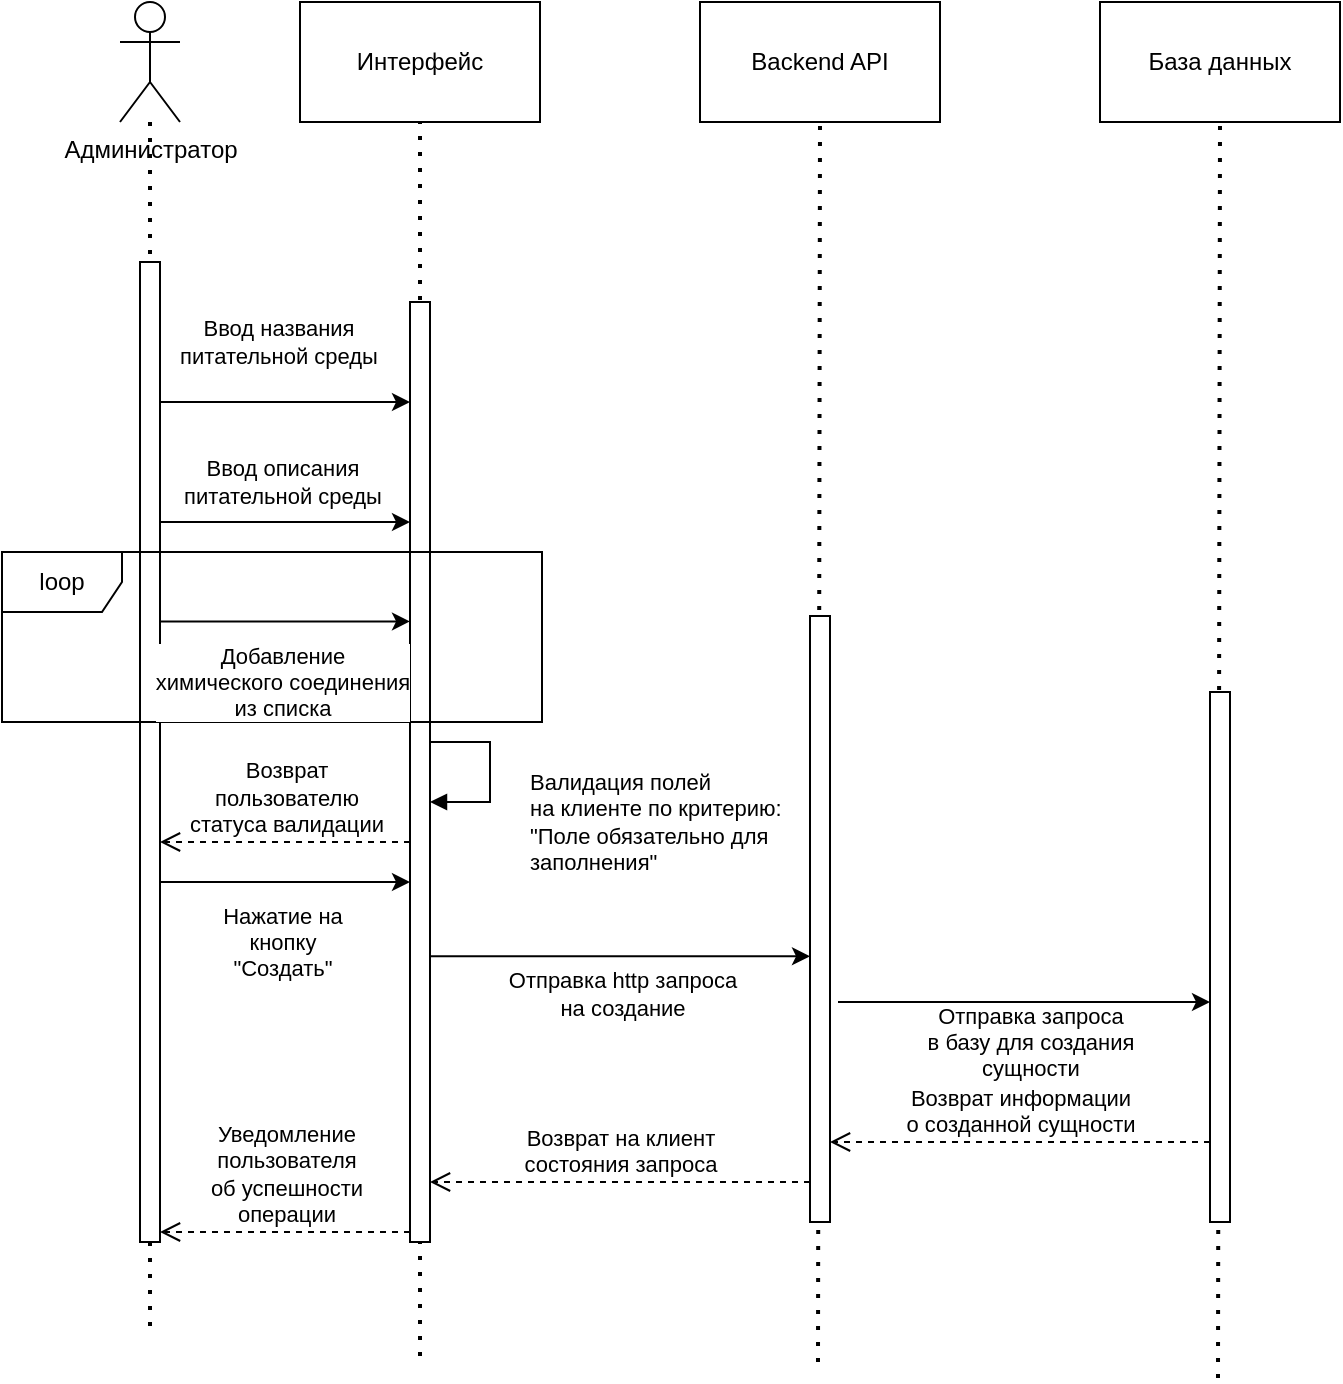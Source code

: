 <mxfile version="22.1.11" type="github">
  <diagram name="Page-1" id="qvTkZvE32EcQkdRtr3g3">
    <mxGraphModel dx="1750" dy="923" grid="0" gridSize="10" guides="1" tooltips="1" connect="1" arrows="1" fold="1" page="1" pageScale="1" pageWidth="850" pageHeight="1100" math="0" shadow="0">
      <root>
        <mxCell id="0" />
        <mxCell id="1" parent="0" />
        <mxCell id="5-9SQXIBTp-EE6p_0A8F-1" value="" style="endArrow=none;dashed=1;html=1;dashPattern=1 3;strokeWidth=2;rounded=0;" edge="1" parent="1" source="5-9SQXIBTp-EE6p_0A8F-5">
          <mxGeometry width="50" height="50" relative="1" as="geometry">
            <mxPoint x="229" y="360" as="sourcePoint" />
            <mxPoint x="94" y="747" as="targetPoint" />
          </mxGeometry>
        </mxCell>
        <mxCell id="5-9SQXIBTp-EE6p_0A8F-2" value="" style="endArrow=none;dashed=1;html=1;dashPattern=1 3;strokeWidth=2;rounded=0;entryX=0.5;entryY=1;entryDx=0;entryDy=0;" edge="1" parent="1" target="5-9SQXIBTp-EE6p_0A8F-6">
          <mxGeometry width="50" height="50" relative="1" as="geometry">
            <mxPoint x="229" y="757" as="sourcePoint" />
            <mxPoint x="279" y="310" as="targetPoint" />
          </mxGeometry>
        </mxCell>
        <mxCell id="5-9SQXIBTp-EE6p_0A8F-3" value="" style="endArrow=none;dashed=1;html=1;dashPattern=1 3;strokeWidth=2;rounded=0;entryX=0.5;entryY=1;entryDx=0;entryDy=0;" edge="1" parent="1" target="5-9SQXIBTp-EE6p_0A8F-9">
          <mxGeometry width="50" height="50" relative="1" as="geometry">
            <mxPoint x="428" y="760" as="sourcePoint" />
            <mxPoint x="279" y="310" as="targetPoint" />
          </mxGeometry>
        </mxCell>
        <mxCell id="5-9SQXIBTp-EE6p_0A8F-4" value="" style="endArrow=none;dashed=1;html=1;dashPattern=1 3;strokeWidth=2;rounded=0;entryX=0.5;entryY=1;entryDx=0;entryDy=0;" edge="1" parent="1" target="5-9SQXIBTp-EE6p_0A8F-11">
          <mxGeometry width="50" height="50" relative="1" as="geometry">
            <mxPoint x="628" y="768" as="sourcePoint" />
            <mxPoint x="279" y="310" as="targetPoint" />
          </mxGeometry>
        </mxCell>
        <mxCell id="5-9SQXIBTp-EE6p_0A8F-5" value="&lt;div&gt;Администратор&lt;/div&gt;" style="shape=umlActor;verticalLabelPosition=bottom;verticalAlign=top;html=1;outlineConnect=0;align=center;horizontal=1;labelPosition=center;" vertex="1" parent="1">
          <mxGeometry x="79" y="80" width="30" height="60" as="geometry" />
        </mxCell>
        <mxCell id="5-9SQXIBTp-EE6p_0A8F-6" value="Интерфейс" style="rounded=0;whiteSpace=wrap;html=1;" vertex="1" parent="1">
          <mxGeometry x="169" y="80" width="120" height="60" as="geometry" />
        </mxCell>
        <mxCell id="5-9SQXIBTp-EE6p_0A8F-7" value="" style="html=1;points=[[0,0,0,0,5],[0,1,0,0,-5],[1,0,0,0,5],[1,1,0,0,-5]];perimeter=orthogonalPerimeter;outlineConnect=0;targetShapes=umlLifeline;portConstraint=eastwest;newEdgeStyle={&quot;curved&quot;:0,&quot;rounded&quot;:0};" vertex="1" parent="1">
          <mxGeometry x="89" y="210" width="10" height="490" as="geometry" />
        </mxCell>
        <mxCell id="5-9SQXIBTp-EE6p_0A8F-8" value="" style="html=1;points=[[0,0,0,0,5],[0,1,0,0,-5],[1,0,0,0,5],[1,1,0,0,-5]];perimeter=orthogonalPerimeter;outlineConnect=0;targetShapes=umlLifeline;portConstraint=eastwest;newEdgeStyle={&quot;curved&quot;:0,&quot;rounded&quot;:0};" vertex="1" parent="1">
          <mxGeometry x="224" y="230" width="10" height="470" as="geometry" />
        </mxCell>
        <mxCell id="5-9SQXIBTp-EE6p_0A8F-9" value="Backend API" style="rounded=0;whiteSpace=wrap;html=1;" vertex="1" parent="1">
          <mxGeometry x="369" y="80" width="120" height="60" as="geometry" />
        </mxCell>
        <mxCell id="5-9SQXIBTp-EE6p_0A8F-10" value="" style="html=1;points=[[0,0,0,0,5],[0,1,0,0,-5],[1,0,0,0,5],[1,1,0,0,-5]];perimeter=orthogonalPerimeter;outlineConnect=0;targetShapes=umlLifeline;portConstraint=eastwest;newEdgeStyle={&quot;curved&quot;:0,&quot;rounded&quot;:0};" vertex="1" parent="1">
          <mxGeometry x="424" y="387" width="10" height="303" as="geometry" />
        </mxCell>
        <mxCell id="5-9SQXIBTp-EE6p_0A8F-11" value="База данных" style="rounded=0;whiteSpace=wrap;html=1;" vertex="1" parent="1">
          <mxGeometry x="569" y="80" width="120" height="60" as="geometry" />
        </mxCell>
        <mxCell id="5-9SQXIBTp-EE6p_0A8F-12" value="" style="html=1;points=[[0,0,0,0,5],[0,1,0,0,-5],[1,0,0,0,5],[1,1,0,0,-5]];perimeter=orthogonalPerimeter;outlineConnect=0;targetShapes=umlLifeline;portConstraint=eastwest;newEdgeStyle={&quot;curved&quot;:0,&quot;rounded&quot;:0};" vertex="1" parent="1">
          <mxGeometry x="624" y="425" width="10" height="265" as="geometry" />
        </mxCell>
        <mxCell id="5-9SQXIBTp-EE6p_0A8F-13" value="" style="endArrow=classic;html=1;rounded=0;" edge="1" parent="1">
          <mxGeometry width="50" height="50" relative="1" as="geometry">
            <mxPoint x="234" y="557.16" as="sourcePoint" />
            <mxPoint x="424" y="557.16" as="targetPoint" />
          </mxGeometry>
        </mxCell>
        <mxCell id="5-9SQXIBTp-EE6p_0A8F-14" value="&lt;div&gt;Отправка http запроса&lt;/div&gt;&lt;div&gt;на создание&lt;br&gt;&lt;/div&gt;" style="edgeLabel;html=1;align=center;verticalAlign=middle;resizable=0;points=[];" vertex="1" connectable="0" parent="5-9SQXIBTp-EE6p_0A8F-13">
          <mxGeometry x="-0.316" relative="1" as="geometry">
            <mxPoint x="31" y="19" as="offset" />
          </mxGeometry>
        </mxCell>
        <mxCell id="5-9SQXIBTp-EE6p_0A8F-15" value="" style="endArrow=classic;html=1;rounded=0;entryX=-0.4;entryY=0.697;entryDx=0;entryDy=0;entryPerimeter=0;" edge="1" parent="1">
          <mxGeometry width="50" height="50" relative="1" as="geometry">
            <mxPoint x="438" y="580.001" as="sourcePoint" />
            <mxPoint x="624" y="580.001" as="targetPoint" />
          </mxGeometry>
        </mxCell>
        <mxCell id="5-9SQXIBTp-EE6p_0A8F-16" value="&lt;div&gt;Отправка запроса&lt;/div&gt;&lt;div&gt;в базу для создания&lt;br&gt;&lt;/div&gt;&lt;div&gt;сущности&lt;br&gt;&lt;/div&gt;" style="edgeLabel;html=1;align=center;verticalAlign=middle;resizable=0;points=[];" vertex="1" connectable="0" parent="5-9SQXIBTp-EE6p_0A8F-15">
          <mxGeometry x="0.237" y="-2" relative="1" as="geometry">
            <mxPoint x="-19" y="18" as="offset" />
          </mxGeometry>
        </mxCell>
        <mxCell id="5-9SQXIBTp-EE6p_0A8F-17" value="&lt;div&gt;Возврат информации &lt;br&gt;&lt;/div&gt;&lt;div&gt;о созданной сущности&lt;br&gt;&lt;/div&gt;" style="html=1;verticalAlign=bottom;endArrow=open;dashed=1;endSize=8;curved=0;rounded=0;" edge="1" parent="1">
          <mxGeometry relative="1" as="geometry">
            <mxPoint x="624" y="650" as="sourcePoint" />
            <mxPoint x="434" y="650" as="targetPoint" />
            <Array as="points">
              <mxPoint x="530" y="650" />
            </Array>
          </mxGeometry>
        </mxCell>
        <mxCell id="5-9SQXIBTp-EE6p_0A8F-18" value="&lt;div&gt;Возврат на клиент &lt;br&gt;&lt;/div&gt;&lt;div&gt;состояния запроса&lt;br&gt;&lt;/div&gt;" style="html=1;verticalAlign=bottom;endArrow=open;dashed=1;endSize=8;curved=0;rounded=0;" edge="1" parent="1">
          <mxGeometry relative="1" as="geometry">
            <mxPoint x="424" y="670" as="sourcePoint" />
            <mxPoint x="234" y="670" as="targetPoint" />
          </mxGeometry>
        </mxCell>
        <mxCell id="5-9SQXIBTp-EE6p_0A8F-19" value="&lt;div&gt;Уведомление &lt;br&gt;&lt;/div&gt;&lt;div&gt;пользователя&lt;/div&gt;&lt;div&gt;об успешности &lt;br&gt;&lt;/div&gt;&lt;div&gt;операции&lt;br&gt;&lt;/div&gt;" style="html=1;verticalAlign=bottom;endArrow=open;dashed=1;endSize=8;curved=0;rounded=0;entryX=1;entryY=1;entryDx=0;entryDy=-5;entryPerimeter=0;" edge="1" parent="1" source="5-9SQXIBTp-EE6p_0A8F-8" target="5-9SQXIBTp-EE6p_0A8F-7">
          <mxGeometry relative="1" as="geometry">
            <mxPoint x="190" y="593" as="sourcePoint" />
            <mxPoint x="110" y="593" as="targetPoint" />
          </mxGeometry>
        </mxCell>
        <mxCell id="5-9SQXIBTp-EE6p_0A8F-20" value="" style="endArrow=classic;html=1;rounded=0;" edge="1" parent="1">
          <mxGeometry width="50" height="50" relative="1" as="geometry">
            <mxPoint x="99" y="280" as="sourcePoint" />
            <mxPoint x="224" y="280" as="targetPoint" />
          </mxGeometry>
        </mxCell>
        <mxCell id="5-9SQXIBTp-EE6p_0A8F-21" value="&lt;div&gt;Ввод названия&lt;/div&gt;&lt;div&gt;питательной среды&lt;br&gt;&lt;/div&gt;" style="edgeLabel;html=1;align=center;verticalAlign=middle;resizable=0;points=[];" vertex="1" connectable="0" parent="5-9SQXIBTp-EE6p_0A8F-20">
          <mxGeometry x="-0.056" relative="1" as="geometry">
            <mxPoint y="-30" as="offset" />
          </mxGeometry>
        </mxCell>
        <mxCell id="5-9SQXIBTp-EE6p_0A8F-22" value="" style="endArrow=classic;html=1;rounded=0;" edge="1" parent="1">
          <mxGeometry width="50" height="50" relative="1" as="geometry">
            <mxPoint x="99" y="340" as="sourcePoint" />
            <mxPoint x="224" y="340" as="targetPoint" />
          </mxGeometry>
        </mxCell>
        <mxCell id="5-9SQXIBTp-EE6p_0A8F-34" value="&lt;div&gt;Ввод описания &lt;br&gt;&lt;/div&gt;&lt;div&gt;питательной среды&lt;/div&gt;" style="edgeLabel;html=1;align=center;verticalAlign=middle;resizable=0;points=[];" vertex="1" connectable="0" parent="5-9SQXIBTp-EE6p_0A8F-22">
          <mxGeometry x="-0.097" y="1" relative="1" as="geometry">
            <mxPoint x="4" y="-19" as="offset" />
          </mxGeometry>
        </mxCell>
        <mxCell id="5-9SQXIBTp-EE6p_0A8F-26" value="&lt;div&gt;Валидация полей &lt;br&gt;&lt;/div&gt;&lt;div&gt;на клиенте по критерию:&lt;/div&gt;&lt;div&gt;&quot;Поле обязательно для&lt;/div&gt;&lt;div&gt;заполнения&quot;&lt;br&gt;&lt;/div&gt;" style="html=1;align=left;spacingLeft=2;endArrow=block;rounded=0;edgeStyle=orthogonalEdgeStyle;curved=0;rounded=0;" edge="1" parent="1" target="5-9SQXIBTp-EE6p_0A8F-8">
          <mxGeometry x="0.538" y="19" relative="1" as="geometry">
            <mxPoint x="234" y="410" as="sourcePoint" />
            <Array as="points">
              <mxPoint x="234" y="450" />
              <mxPoint x="264" y="450" />
              <mxPoint x="264" y="480" />
            </Array>
            <mxPoint x="239" y="440" as="targetPoint" />
            <mxPoint x="16" y="-9" as="offset" />
          </mxGeometry>
        </mxCell>
        <mxCell id="5-9SQXIBTp-EE6p_0A8F-27" value="&lt;div&gt;Возврат&lt;/div&gt;&lt;div&gt;пользователю&lt;/div&gt;&lt;div&gt;статуса валидации&lt;br&gt;&lt;/div&gt;" style="html=1;verticalAlign=bottom;endArrow=open;dashed=1;endSize=8;curved=0;rounded=0;" edge="1" parent="1">
          <mxGeometry relative="1" as="geometry">
            <mxPoint x="224" y="500" as="sourcePoint" />
            <mxPoint x="99" y="500" as="targetPoint" />
          </mxGeometry>
        </mxCell>
        <mxCell id="5-9SQXIBTp-EE6p_0A8F-28" value="" style="endArrow=classic;html=1;rounded=0;" edge="1" parent="1">
          <mxGeometry width="50" height="50" relative="1" as="geometry">
            <mxPoint x="99" y="520" as="sourcePoint" />
            <mxPoint x="224" y="520" as="targetPoint" />
          </mxGeometry>
        </mxCell>
        <mxCell id="5-9SQXIBTp-EE6p_0A8F-29" value="&lt;div&gt;Нажатие на&lt;/div&gt;&lt;div&gt;кнопку&lt;/div&gt;&lt;div&gt;&quot;Создать&quot;&lt;br&gt;&lt;/div&gt;" style="edgeLabel;html=1;align=center;verticalAlign=middle;resizable=0;points=[];" vertex="1" connectable="0" parent="5-9SQXIBTp-EE6p_0A8F-28">
          <mxGeometry x="0.187" y="-2" relative="1" as="geometry">
            <mxPoint x="-13" y="28" as="offset" />
          </mxGeometry>
        </mxCell>
        <mxCell id="5-9SQXIBTp-EE6p_0A8F-31" value="loop" style="shape=umlFrame;whiteSpace=wrap;html=1;pointerEvents=0;" vertex="1" parent="1">
          <mxGeometry x="20" y="355" width="270" height="85" as="geometry" />
        </mxCell>
        <mxCell id="5-9SQXIBTp-EE6p_0A8F-35" value="" style="endArrow=classic;html=1;rounded=0;" edge="1" parent="1">
          <mxGeometry width="50" height="50" relative="1" as="geometry">
            <mxPoint x="99" y="389.71" as="sourcePoint" />
            <mxPoint x="224" y="389.71" as="targetPoint" />
          </mxGeometry>
        </mxCell>
        <mxCell id="5-9SQXIBTp-EE6p_0A8F-36" value="&lt;div&gt;Добавление&lt;/div&gt;&lt;div&gt;химического соединения&lt;/div&gt;&lt;div&gt;из списка&lt;br&gt;&lt;/div&gt;" style="edgeLabel;html=1;align=center;verticalAlign=middle;resizable=0;points=[];" vertex="1" connectable="0" parent="5-9SQXIBTp-EE6p_0A8F-35">
          <mxGeometry x="-0.298" y="1" relative="1" as="geometry">
            <mxPoint x="17" y="31" as="offset" />
          </mxGeometry>
        </mxCell>
      </root>
    </mxGraphModel>
  </diagram>
</mxfile>
